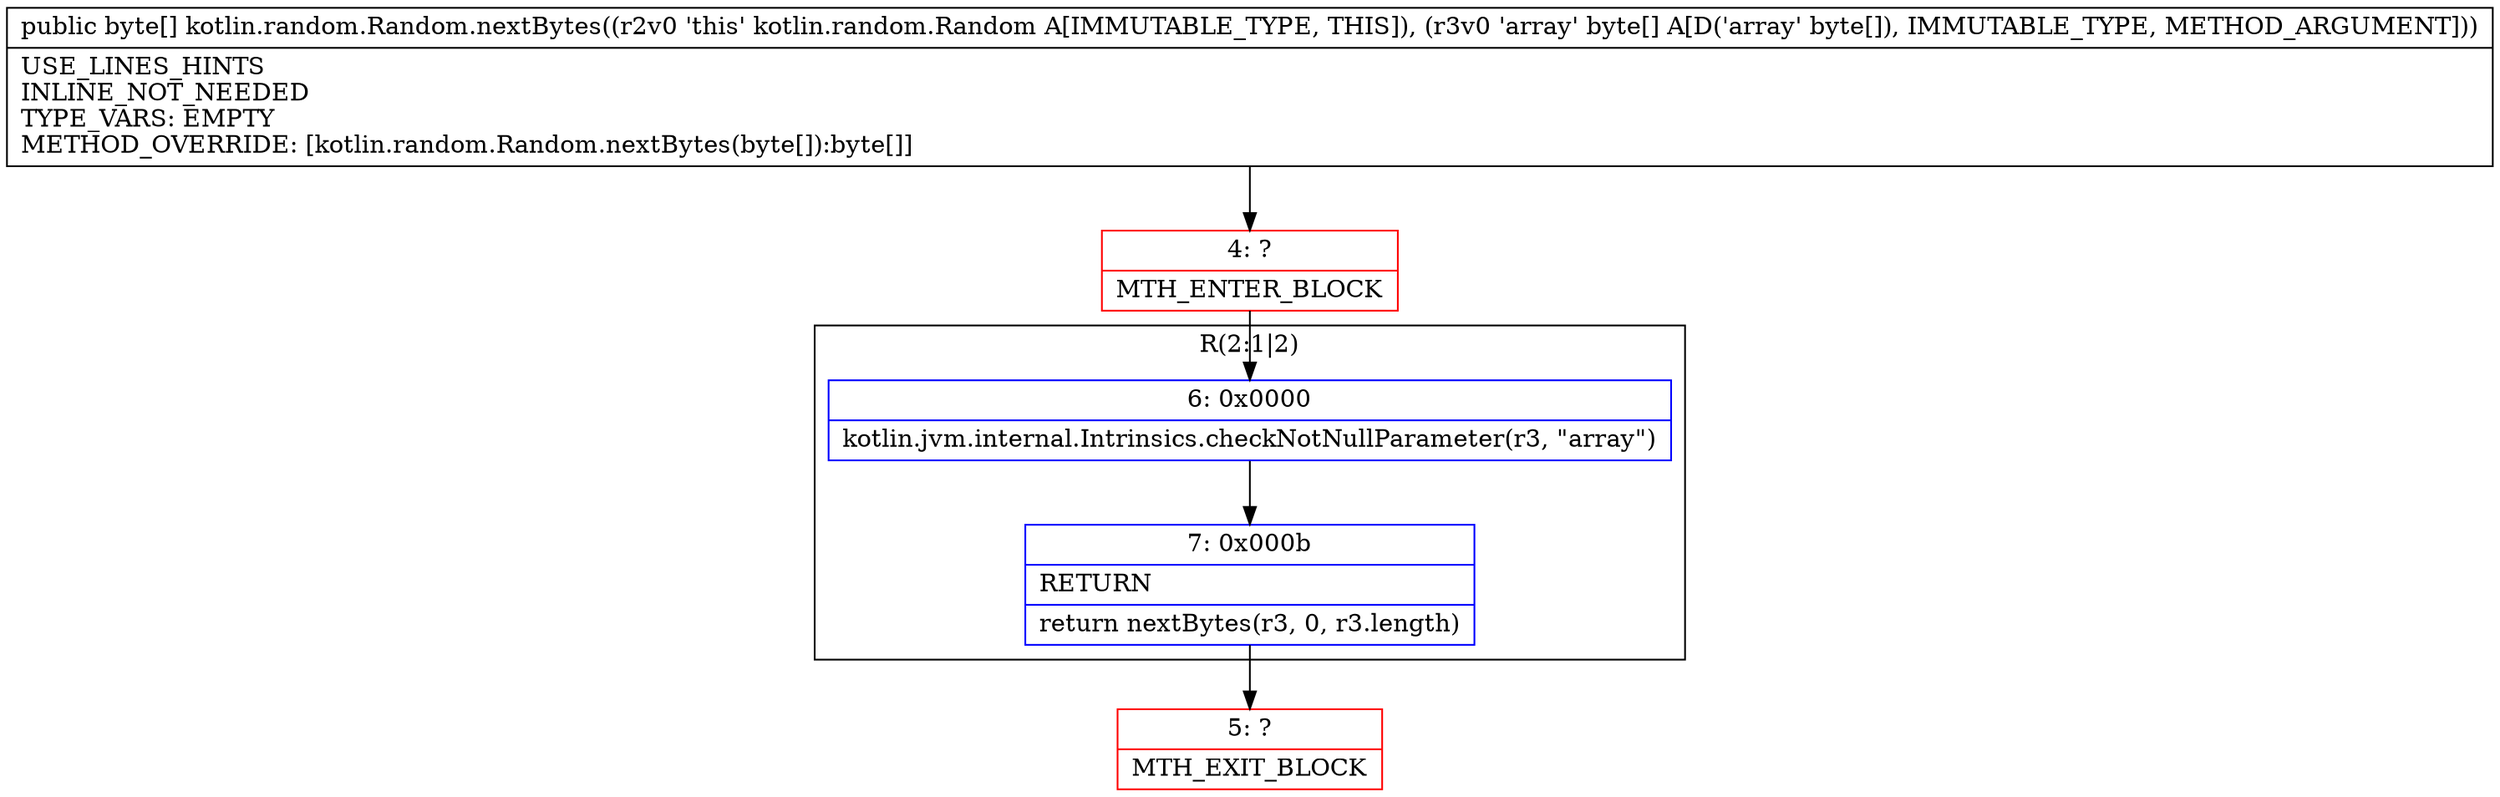 digraph "CFG forkotlin.random.Random.nextBytes([B)[B" {
subgraph cluster_Region_1261039607 {
label = "R(2:1|2)";
node [shape=record,color=blue];
Node_6 [shape=record,label="{6\:\ 0x0000|kotlin.jvm.internal.Intrinsics.checkNotNullParameter(r3, \"array\")\l}"];
Node_7 [shape=record,label="{7\:\ 0x000b|RETURN\l|return nextBytes(r3, 0, r3.length)\l}"];
}
Node_4 [shape=record,color=red,label="{4\:\ ?|MTH_ENTER_BLOCK\l}"];
Node_5 [shape=record,color=red,label="{5\:\ ?|MTH_EXIT_BLOCK\l}"];
MethodNode[shape=record,label="{public byte[] kotlin.random.Random.nextBytes((r2v0 'this' kotlin.random.Random A[IMMUTABLE_TYPE, THIS]), (r3v0 'array' byte[] A[D('array' byte[]), IMMUTABLE_TYPE, METHOD_ARGUMENT]))  | USE_LINES_HINTS\lINLINE_NOT_NEEDED\lTYPE_VARS: EMPTY\lMETHOD_OVERRIDE: [kotlin.random.Random.nextBytes(byte[]):byte[]]\l}"];
MethodNode -> Node_4;Node_6 -> Node_7;
Node_7 -> Node_5;
Node_4 -> Node_6;
}

